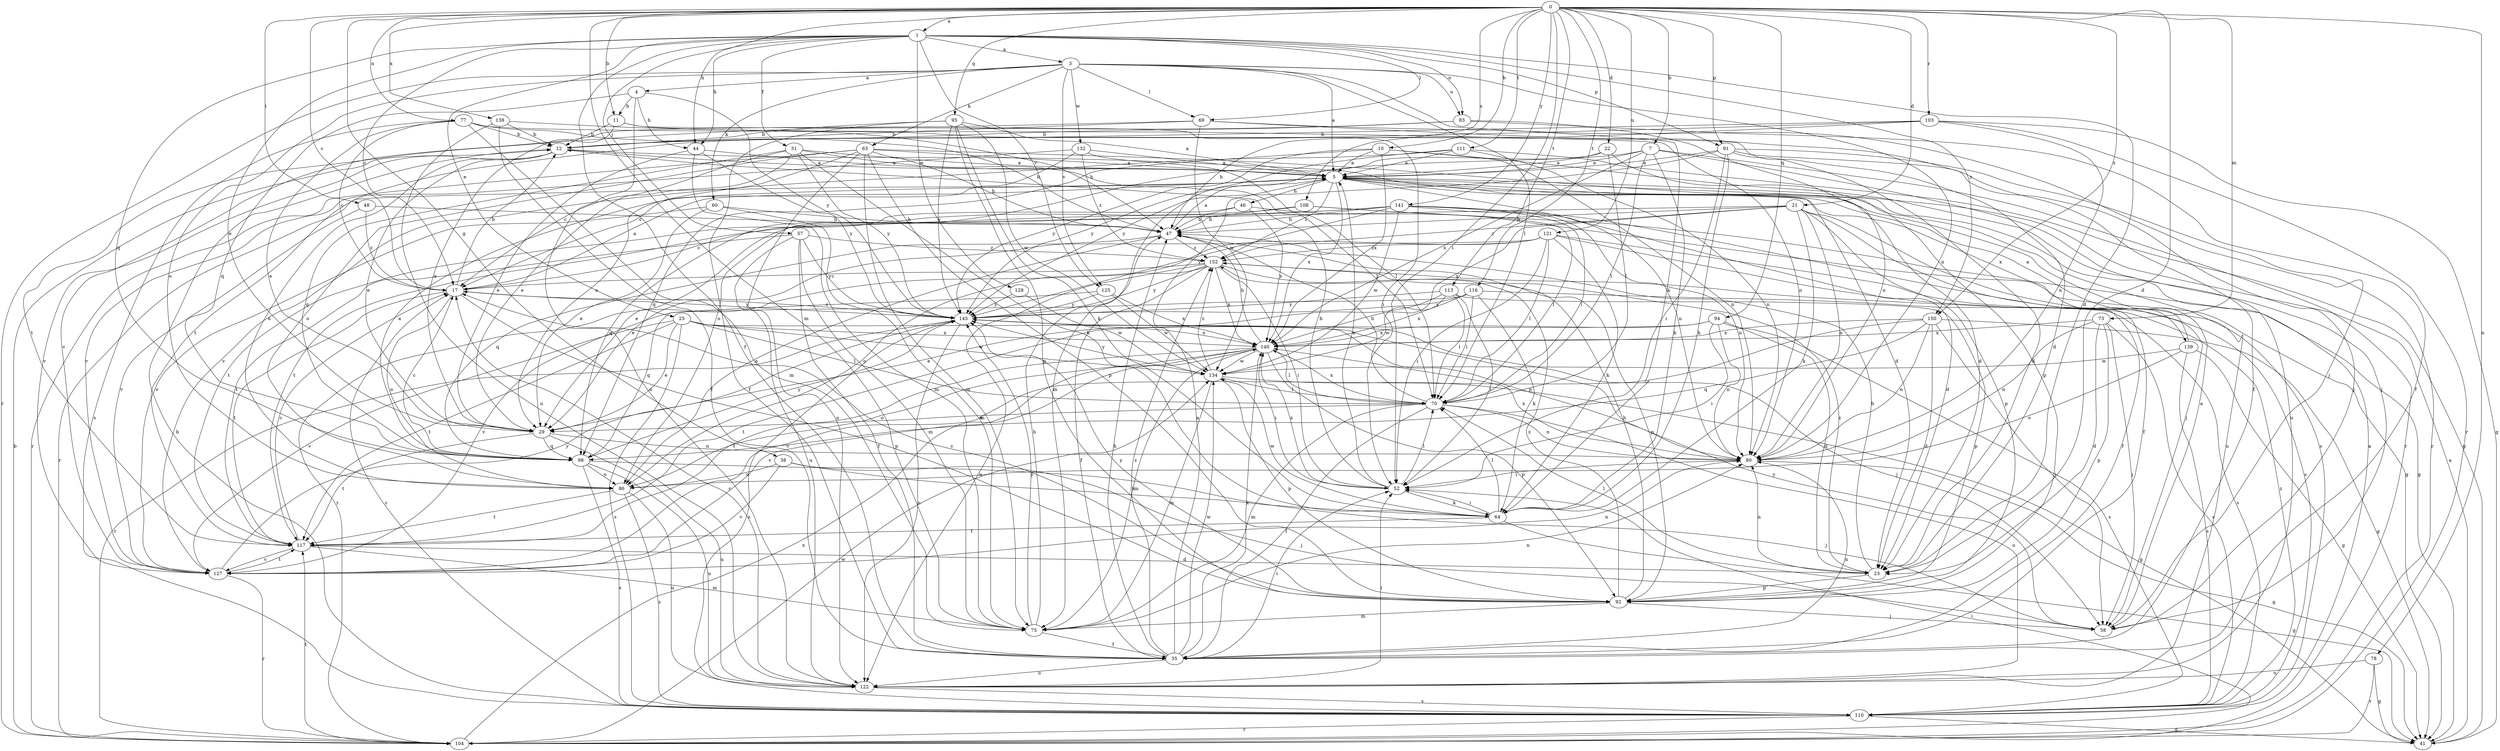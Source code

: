 strict digraph  {
0;
1;
3;
4;
5;
7;
10;
11;
12;
17;
21;
22;
23;
25;
29;
31;
35;
38;
41;
44;
46;
47;
48;
52;
57;
58;
60;
63;
64;
69;
70;
73;
75;
77;
78;
80;
83;
86;
91;
92;
94;
95;
98;
103;
104;
108;
110;
111;
113;
116;
117;
121;
122;
125;
127;
128;
132;
134;
138;
139;
140;
141;
145;
150;
152;
0 -> 1  [label=a];
0 -> 7  [label=b];
0 -> 10  [label=b];
0 -> 11  [label=b];
0 -> 17  [label=c];
0 -> 21  [label=d];
0 -> 22  [label=d];
0 -> 23  [label=d];
0 -> 38  [label=g];
0 -> 44  [label=h];
0 -> 48  [label=i];
0 -> 52  [label=i];
0 -> 73  [label=m];
0 -> 75  [label=m];
0 -> 77  [label=n];
0 -> 78  [label=n];
0 -> 91  [label=p];
0 -> 94  [label=q];
0 -> 95  [label=q];
0 -> 103  [label=r];
0 -> 108  [label=s];
0 -> 111  [label=t];
0 -> 113  [label=t];
0 -> 116  [label=t];
0 -> 121  [label=u];
0 -> 138  [label=x];
0 -> 141  [label=y];
0 -> 150  [label=z];
1 -> 3  [label=a];
1 -> 17  [label=c];
1 -> 23  [label=d];
1 -> 25  [label=e];
1 -> 29  [label=e];
1 -> 31  [label=f];
1 -> 35  [label=f];
1 -> 44  [label=h];
1 -> 57  [label=j];
1 -> 69  [label=l];
1 -> 83  [label=o];
1 -> 91  [label=p];
1 -> 98  [label=q];
1 -> 125  [label=v];
1 -> 128  [label=w];
1 -> 150  [label=z];
3 -> 4  [label=a];
3 -> 5  [label=a];
3 -> 60  [label=k];
3 -> 63  [label=k];
3 -> 64  [label=k];
3 -> 69  [label=l];
3 -> 70  [label=l];
3 -> 80  [label=n];
3 -> 83  [label=o];
3 -> 86  [label=o];
3 -> 104  [label=r];
3 -> 125  [label=v];
3 -> 132  [label=w];
4 -> 11  [label=b];
4 -> 44  [label=h];
4 -> 98  [label=q];
4 -> 122  [label=u];
4 -> 145  [label=y];
5 -> 46  [label=h];
5 -> 80  [label=n];
5 -> 104  [label=r];
5 -> 110  [label=s];
5 -> 139  [label=x];
5 -> 140  [label=x];
5 -> 152  [label=z];
7 -> 5  [label=a];
7 -> 64  [label=k];
7 -> 70  [label=l];
7 -> 104  [label=r];
7 -> 122  [label=u];
7 -> 140  [label=x];
7 -> 145  [label=y];
10 -> 5  [label=a];
10 -> 58  [label=j];
10 -> 80  [label=n];
10 -> 98  [label=q];
10 -> 140  [label=x];
10 -> 145  [label=y];
11 -> 12  [label=b];
11 -> 29  [label=e];
11 -> 52  [label=i];
11 -> 80  [label=n];
12 -> 5  [label=a];
12 -> 23  [label=d];
12 -> 29  [label=e];
12 -> 86  [label=o];
12 -> 127  [label=v];
17 -> 5  [label=a];
17 -> 12  [label=b];
17 -> 86  [label=o];
17 -> 92  [label=p];
17 -> 117  [label=t];
17 -> 145  [label=y];
21 -> 35  [label=f];
21 -> 47  [label=h];
21 -> 64  [label=k];
21 -> 80  [label=n];
21 -> 92  [label=p];
21 -> 117  [label=t];
21 -> 122  [label=u];
21 -> 140  [label=x];
21 -> 152  [label=z];
22 -> 5  [label=a];
22 -> 70  [label=l];
22 -> 86  [label=o];
22 -> 92  [label=p];
23 -> 47  [label=h];
23 -> 70  [label=l];
23 -> 80  [label=n];
23 -> 92  [label=p];
23 -> 152  [label=z];
25 -> 29  [label=e];
25 -> 70  [label=l];
25 -> 80  [label=n];
25 -> 110  [label=s];
25 -> 117  [label=t];
25 -> 127  [label=v];
25 -> 134  [label=w];
25 -> 140  [label=x];
29 -> 80  [label=n];
29 -> 98  [label=q];
29 -> 117  [label=t];
29 -> 122  [label=u];
31 -> 5  [label=a];
31 -> 17  [label=c];
31 -> 29  [label=e];
31 -> 64  [label=k];
31 -> 70  [label=l];
31 -> 98  [label=q];
31 -> 145  [label=y];
35 -> 5  [label=a];
35 -> 47  [label=h];
35 -> 52  [label=i];
35 -> 80  [label=n];
35 -> 122  [label=u];
35 -> 134  [label=w];
35 -> 140  [label=x];
35 -> 152  [label=z];
38 -> 58  [label=j];
38 -> 64  [label=k];
38 -> 86  [label=o];
38 -> 127  [label=v];
41 -> 5  [label=a];
44 -> 5  [label=a];
44 -> 29  [label=e];
44 -> 75  [label=m];
44 -> 145  [label=y];
46 -> 41  [label=g];
46 -> 47  [label=h];
46 -> 117  [label=t];
46 -> 140  [label=x];
47 -> 5  [label=a];
47 -> 29  [label=e];
47 -> 86  [label=o];
47 -> 152  [label=z];
48 -> 17  [label=c];
48 -> 47  [label=h];
48 -> 127  [label=v];
52 -> 5  [label=a];
52 -> 12  [label=b];
52 -> 64  [label=k];
52 -> 70  [label=l];
52 -> 140  [label=x];
57 -> 35  [label=f];
57 -> 75  [label=m];
57 -> 117  [label=t];
57 -> 122  [label=u];
57 -> 145  [label=y];
57 -> 152  [label=z];
58 -> 5  [label=a];
58 -> 145  [label=y];
60 -> 29  [label=e];
60 -> 47  [label=h];
60 -> 75  [label=m];
60 -> 127  [label=v];
63 -> 5  [label=a];
63 -> 23  [label=d];
63 -> 29  [label=e];
63 -> 47  [label=h];
63 -> 75  [label=m];
63 -> 86  [label=o];
63 -> 92  [label=p];
63 -> 104  [label=r];
63 -> 122  [label=u];
64 -> 41  [label=g];
64 -> 52  [label=i];
64 -> 70  [label=l];
64 -> 117  [label=t];
64 -> 134  [label=w];
69 -> 12  [label=b];
69 -> 35  [label=f];
69 -> 58  [label=j];
69 -> 127  [label=v];
69 -> 134  [label=w];
70 -> 29  [label=e];
70 -> 35  [label=f];
70 -> 47  [label=h];
70 -> 75  [label=m];
70 -> 80  [label=n];
70 -> 122  [label=u];
70 -> 140  [label=x];
73 -> 23  [label=d];
73 -> 58  [label=j];
73 -> 80  [label=n];
73 -> 92  [label=p];
73 -> 110  [label=s];
73 -> 140  [label=x];
75 -> 35  [label=f];
75 -> 47  [label=h];
75 -> 80  [label=n];
75 -> 145  [label=y];
77 -> 12  [label=b];
77 -> 17  [label=c];
77 -> 23  [label=d];
77 -> 29  [label=e];
77 -> 47  [label=h];
77 -> 75  [label=m];
77 -> 110  [label=s];
78 -> 41  [label=g];
78 -> 104  [label=r];
78 -> 122  [label=u];
80 -> 41  [label=g];
80 -> 52  [label=i];
80 -> 140  [label=x];
83 -> 12  [label=b];
83 -> 35  [label=f];
83 -> 80  [label=n];
83 -> 117  [label=t];
86 -> 110  [label=s];
86 -> 117  [label=t];
86 -> 122  [label=u];
91 -> 5  [label=a];
91 -> 23  [label=d];
91 -> 52  [label=i];
91 -> 58  [label=j];
91 -> 64  [label=k];
91 -> 104  [label=r];
91 -> 145  [label=y];
92 -> 17  [label=c];
92 -> 47  [label=h];
92 -> 58  [label=j];
92 -> 75  [label=m];
92 -> 145  [label=y];
92 -> 152  [label=z];
94 -> 23  [label=d];
94 -> 52  [label=i];
94 -> 80  [label=n];
94 -> 110  [label=s];
94 -> 117  [label=t];
94 -> 140  [label=x];
95 -> 5  [label=a];
95 -> 12  [label=b];
95 -> 35  [label=f];
95 -> 64  [label=k];
95 -> 92  [label=p];
95 -> 134  [label=w];
95 -> 145  [label=y];
98 -> 5  [label=a];
98 -> 17  [label=c];
98 -> 58  [label=j];
98 -> 86  [label=o];
98 -> 110  [label=s];
98 -> 122  [label=u];
98 -> 145  [label=y];
103 -> 12  [label=b];
103 -> 41  [label=g];
103 -> 47  [label=h];
103 -> 80  [label=n];
103 -> 104  [label=r];
103 -> 117  [label=t];
104 -> 12  [label=b];
104 -> 52  [label=i];
104 -> 117  [label=t];
104 -> 134  [label=w];
104 -> 140  [label=x];
108 -> 41  [label=g];
108 -> 47  [label=h];
108 -> 70  [label=l];
108 -> 98  [label=q];
110 -> 5  [label=a];
110 -> 12  [label=b];
110 -> 17  [label=c];
110 -> 41  [label=g];
110 -> 104  [label=r];
110 -> 152  [label=z];
111 -> 5  [label=a];
111 -> 41  [label=g];
111 -> 75  [label=m];
111 -> 80  [label=n];
111 -> 127  [label=v];
113 -> 29  [label=e];
113 -> 52  [label=i];
113 -> 70  [label=l];
113 -> 92  [label=p];
113 -> 134  [label=w];
113 -> 145  [label=y];
116 -> 64  [label=k];
116 -> 70  [label=l];
116 -> 110  [label=s];
116 -> 127  [label=v];
116 -> 140  [label=x];
116 -> 145  [label=y];
117 -> 17  [label=c];
117 -> 23  [label=d];
117 -> 75  [label=m];
117 -> 127  [label=v];
121 -> 35  [label=f];
121 -> 52  [label=i];
121 -> 64  [label=k];
121 -> 70  [label=l];
121 -> 86  [label=o];
121 -> 98  [label=q];
121 -> 110  [label=s];
121 -> 152  [label=z];
122 -> 17  [label=c];
122 -> 52  [label=i];
122 -> 110  [label=s];
125 -> 98  [label=q];
125 -> 134  [label=w];
125 -> 140  [label=x];
125 -> 145  [label=y];
127 -> 80  [label=n];
127 -> 104  [label=r];
127 -> 117  [label=t];
127 -> 145  [label=y];
128 -> 134  [label=w];
128 -> 145  [label=y];
132 -> 5  [label=a];
132 -> 17  [label=c];
132 -> 70  [label=l];
132 -> 127  [label=v];
132 -> 152  [label=z];
134 -> 41  [label=g];
134 -> 70  [label=l];
134 -> 75  [label=m];
134 -> 92  [label=p];
134 -> 145  [label=y];
134 -> 152  [label=z];
138 -> 12  [label=b];
138 -> 35  [label=f];
138 -> 47  [label=h];
138 -> 122  [label=u];
139 -> 5  [label=a];
139 -> 41  [label=g];
139 -> 86  [label=o];
139 -> 110  [label=s];
139 -> 134  [label=w];
140 -> 47  [label=h];
140 -> 52  [label=i];
140 -> 70  [label=l];
140 -> 75  [label=m];
140 -> 86  [label=o];
140 -> 92  [label=p];
140 -> 117  [label=t];
140 -> 127  [label=v];
140 -> 134  [label=w];
141 -> 17  [label=c];
141 -> 23  [label=d];
141 -> 29  [label=e];
141 -> 47  [label=h];
141 -> 58  [label=j];
141 -> 70  [label=l];
141 -> 80  [label=n];
141 -> 134  [label=w];
141 -> 145  [label=y];
145 -> 17  [label=c];
145 -> 58  [label=j];
145 -> 104  [label=r];
145 -> 110  [label=s];
145 -> 122  [label=u];
145 -> 140  [label=x];
150 -> 23  [label=d];
150 -> 41  [label=g];
150 -> 58  [label=j];
150 -> 80  [label=n];
150 -> 98  [label=q];
150 -> 127  [label=v];
150 -> 140  [label=x];
152 -> 17  [label=c];
152 -> 35  [label=f];
152 -> 52  [label=i];
152 -> 92  [label=p];
152 -> 104  [label=r];
152 -> 122  [label=u];
152 -> 140  [label=x];
152 -> 145  [label=y];
}
